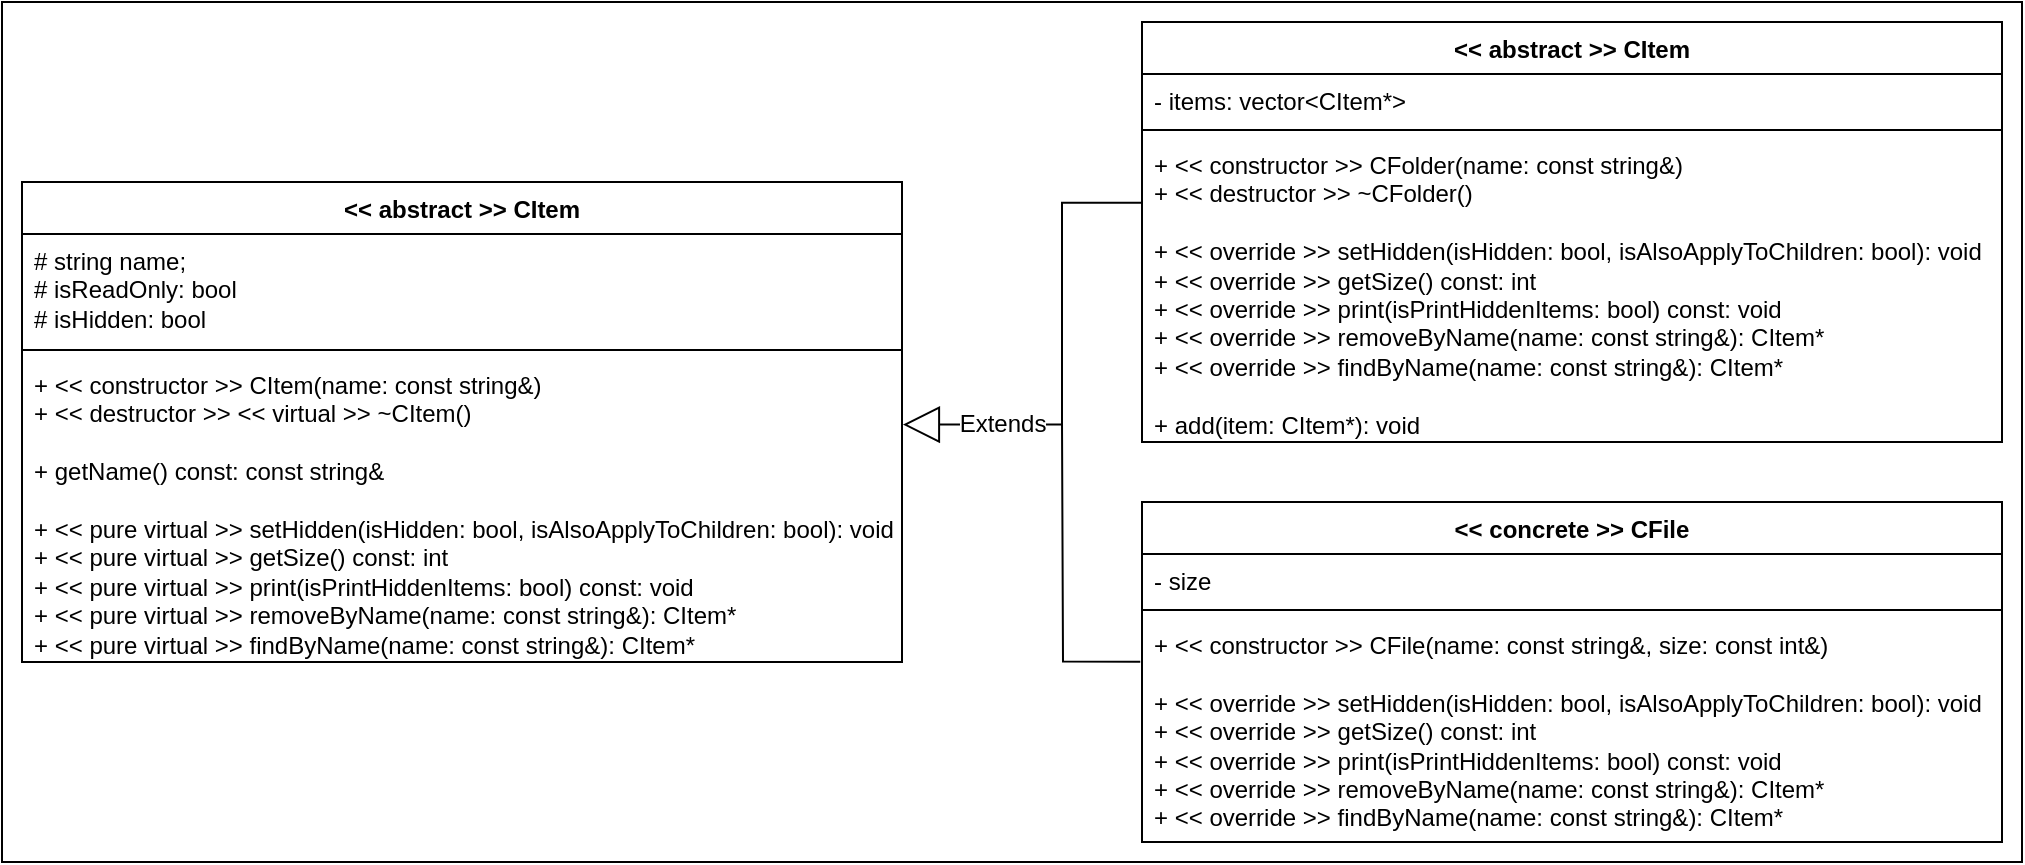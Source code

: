 <mxfile version="25.0.1">
  <diagram name="Page-1" id="BD9HjZo-UNFSozOiYbPd">
    <mxGraphModel dx="1311" dy="668" grid="1" gridSize="10" guides="1" tooltips="1" connect="1" arrows="1" fold="1" page="0" pageScale="1" pageWidth="850" pageHeight="1100" math="0" shadow="0">
      <root>
        <mxCell id="0" />
        <mxCell id="1" parent="0" />
        <mxCell id="niNAUfzjGcyj3JCjI-Az-15" value="" style="rounded=0;whiteSpace=wrap;html=1;" vertex="1" parent="1">
          <mxGeometry x="70" y="150" width="1010" height="430" as="geometry" />
        </mxCell>
        <mxCell id="aE7OrNvYg3WXwIMrBSVA-1" value="&amp;lt;&amp;lt; abstract &amp;gt;&amp;gt; CItem" style="swimlane;fontStyle=1;align=center;verticalAlign=top;childLayout=stackLayout;horizontal=1;startSize=26;horizontalStack=0;resizeParent=1;resizeParentMax=0;resizeLast=0;collapsible=1;marginBottom=0;whiteSpace=wrap;html=1;" parent="1" vertex="1">
          <mxGeometry x="80" y="240" width="440" height="240" as="geometry" />
        </mxCell>
        <mxCell id="aE7OrNvYg3WXwIMrBSVA-2" value="&lt;div&gt;# string name;&lt;/div&gt;&lt;div&gt;# isReadOnly:&amp;nbsp;&lt;span style=&quot;background-color: initial;&quot;&gt;bool&lt;/span&gt;&lt;span style=&quot;background-color: initial;&quot;&gt;&amp;nbsp;&lt;/span&gt;&lt;/div&gt;&lt;div&gt;# isHidden:&amp;nbsp;&lt;span style=&quot;background-color: initial;&quot;&gt;bool&lt;/span&gt;&lt;span style=&quot;background-color: initial;&quot;&gt;&amp;nbsp;&lt;/span&gt;&lt;/div&gt;" style="text;strokeColor=none;fillColor=none;align=left;verticalAlign=top;spacingLeft=4;spacingRight=4;overflow=hidden;rotatable=0;points=[[0,0.5],[1,0.5]];portConstraint=eastwest;whiteSpace=wrap;html=1;" parent="aE7OrNvYg3WXwIMrBSVA-1" vertex="1">
          <mxGeometry y="26" width="440" height="54" as="geometry" />
        </mxCell>
        <mxCell id="aE7OrNvYg3WXwIMrBSVA-3" value="" style="line;strokeWidth=1;fillColor=none;align=left;verticalAlign=middle;spacingTop=-1;spacingLeft=3;spacingRight=3;rotatable=0;labelPosition=right;points=[];portConstraint=eastwest;strokeColor=inherit;" parent="aE7OrNvYg3WXwIMrBSVA-1" vertex="1">
          <mxGeometry y="80" width="440" height="8" as="geometry" />
        </mxCell>
        <mxCell id="aE7OrNvYg3WXwIMrBSVA-4" value="&lt;div&gt;+ &amp;lt;&amp;lt; constructor &amp;gt;&amp;gt; CItem(name:&amp;nbsp;&lt;span style=&quot;background-color: initial;&quot;&gt;const string&amp;amp;&lt;/span&gt;&lt;span style=&quot;background-color: initial;&quot;&gt;)&lt;/span&gt;&lt;/div&gt;&lt;div&gt;+ &amp;lt;&amp;lt; destructor &amp;gt;&amp;gt; &amp;lt;&amp;lt; virtual &amp;gt;&amp;gt; ~CItem()&lt;/div&gt;&lt;div&gt;&lt;br&gt;&lt;/div&gt;&lt;div&gt;+ getName() const:&amp;nbsp;&lt;span style=&quot;background-color: initial;&quot;&gt;const string&amp;amp;&lt;/span&gt;&lt;/div&gt;&lt;div&gt;&amp;nbsp; &amp;nbsp;&amp;nbsp;&lt;/div&gt;&lt;div&gt;+ &amp;lt;&amp;lt; pure virtual &amp;gt;&amp;gt; setHidden(isHidden: bool, isAlsoApplyToChildren: bool): void&lt;/div&gt;&lt;div&gt;&lt;span style=&quot;background-color: initial;&quot;&gt;+ &amp;lt;&amp;lt; pure virtual &amp;gt;&amp;gt;&amp;nbsp;&lt;/span&gt;getSize() const: int&lt;/div&gt;&lt;div&gt;&lt;span style=&quot;background-color: initial;&quot;&gt;+ &amp;lt;&amp;lt; pure virtual &amp;gt;&amp;gt;&amp;nbsp;&lt;/span&gt;print(isPrintHiddenItems: bool) const: void&lt;/div&gt;&lt;div&gt;&lt;span style=&quot;background-color: initial;&quot;&gt;+ &amp;lt;&amp;lt; pure virtual &amp;gt;&amp;gt;&amp;nbsp;&lt;/span&gt;removeByName(name:&amp;nbsp;&lt;span style=&quot;background-color: initial;&quot;&gt;const string&amp;amp;&lt;/span&gt;&lt;span style=&quot;background-color: initial;&quot;&gt;):&amp;nbsp;&lt;/span&gt;&lt;span style=&quot;background-color: initial;&quot;&gt;CItem*&lt;/span&gt;&lt;span style=&quot;background-color: initial;&quot;&gt;&amp;nbsp;&lt;/span&gt;&lt;/div&gt;&lt;div&gt;&lt;span style=&quot;background-color: initial;&quot;&gt;+ &amp;lt;&amp;lt; pure virtual &amp;gt;&amp;gt;&amp;nbsp;&lt;/span&gt;findByName(name:&amp;nbsp;&lt;span style=&quot;background-color: initial;&quot;&gt;const string&amp;amp;&lt;/span&gt;&lt;span style=&quot;background-color: initial;&quot;&gt;):&amp;nbsp;&lt;/span&gt;&lt;span style=&quot;background-color: initial;&quot;&gt;CItem*&lt;/span&gt;&lt;span style=&quot;background-color: initial;&quot;&gt;&amp;nbsp;&lt;/span&gt;&lt;/div&gt;" style="text;strokeColor=none;fillColor=none;align=left;verticalAlign=top;spacingLeft=4;spacingRight=4;overflow=hidden;rotatable=0;points=[[0,0.5],[1,0.5]];portConstraint=eastwest;whiteSpace=wrap;html=1;" parent="aE7OrNvYg3WXwIMrBSVA-1" vertex="1">
          <mxGeometry y="88" width="440" height="152" as="geometry" />
        </mxCell>
        <mxCell id="niNAUfzjGcyj3JCjI-Az-1" value="&amp;lt;&amp;lt; concrete &amp;gt;&amp;gt; CFile" style="swimlane;fontStyle=1;align=center;verticalAlign=top;childLayout=stackLayout;horizontal=1;startSize=26;horizontalStack=0;resizeParent=1;resizeParentMax=0;resizeLast=0;collapsible=1;marginBottom=0;whiteSpace=wrap;html=1;" vertex="1" parent="1">
          <mxGeometry x="640" y="400" width="430" height="170" as="geometry" />
        </mxCell>
        <mxCell id="niNAUfzjGcyj3JCjI-Az-2" value="- size" style="text;strokeColor=none;fillColor=none;align=left;verticalAlign=top;spacingLeft=4;spacingRight=4;overflow=hidden;rotatable=0;points=[[0,0.5],[1,0.5]];portConstraint=eastwest;whiteSpace=wrap;html=1;" vertex="1" parent="niNAUfzjGcyj3JCjI-Az-1">
          <mxGeometry y="26" width="430" height="24" as="geometry" />
        </mxCell>
        <mxCell id="niNAUfzjGcyj3JCjI-Az-3" value="" style="line;strokeWidth=1;fillColor=none;align=left;verticalAlign=middle;spacingTop=-1;spacingLeft=3;spacingRight=3;rotatable=0;labelPosition=right;points=[];portConstraint=eastwest;strokeColor=inherit;" vertex="1" parent="niNAUfzjGcyj3JCjI-Az-1">
          <mxGeometry y="50" width="430" height="8" as="geometry" />
        </mxCell>
        <mxCell id="niNAUfzjGcyj3JCjI-Az-4" value="&lt;div&gt;+ &amp;lt;&amp;lt; constructor &amp;gt;&amp;gt; CFile(name:&amp;nbsp;&lt;span style=&quot;background-color: initial;&quot;&gt;const string&amp;amp;, size: const int&amp;amp;&lt;/span&gt;&lt;span style=&quot;background-color: initial;&quot;&gt;)&lt;/span&gt;&lt;/div&gt;&lt;div&gt;&lt;span style=&quot;background-color: initial;&quot;&gt;&amp;nbsp; &amp;nbsp;&amp;nbsp;&lt;/span&gt;&lt;/div&gt;&lt;div&gt;+ &amp;lt;&amp;lt; override &amp;gt;&amp;gt; setHidden(isHidden: bool, isAlsoApplyToChildren: bool): void&lt;/div&gt;&lt;div&gt;&lt;span style=&quot;background-color: initial;&quot;&gt;+ &amp;lt;&amp;lt;&amp;nbsp;&lt;/span&gt;&lt;span style=&quot;background-color: initial;&quot;&gt;override&lt;/span&gt;&lt;span style=&quot;background-color: initial;&quot;&gt;&amp;nbsp;&lt;/span&gt;&lt;span style=&quot;background-color: initial;&quot;&gt;&amp;gt;&amp;gt;&amp;nbsp;&lt;/span&gt;&lt;span style=&quot;background-color: initial;&quot;&gt;getSize() const: int&lt;/span&gt;&lt;/div&gt;&lt;div&gt;&lt;span style=&quot;background-color: initial;&quot;&gt;+ &amp;lt;&amp;lt;&amp;nbsp;&lt;/span&gt;&lt;span style=&quot;background-color: initial;&quot;&gt;override&lt;/span&gt;&lt;span style=&quot;background-color: initial;&quot;&gt;&amp;nbsp;&lt;/span&gt;&lt;span style=&quot;background-color: initial;&quot;&gt;&amp;gt;&amp;gt;&amp;nbsp;&lt;/span&gt;&lt;span style=&quot;background-color: initial;&quot;&gt;print(isPrintHiddenItems: bool) const: void&lt;/span&gt;&lt;/div&gt;&lt;div&gt;&lt;span style=&quot;background-color: initial;&quot;&gt;+ &amp;lt;&amp;lt;&amp;nbsp;&lt;/span&gt;&lt;span style=&quot;background-color: initial;&quot;&gt;override&lt;/span&gt;&lt;span style=&quot;background-color: initial;&quot;&gt;&amp;nbsp;&lt;/span&gt;&lt;span style=&quot;background-color: initial;&quot;&gt;&amp;gt;&amp;gt;&amp;nbsp;&lt;/span&gt;&lt;span style=&quot;background-color: initial;&quot;&gt;removeByName(name:&amp;nbsp;&lt;/span&gt;&lt;span style=&quot;background-color: initial;&quot;&gt;const string&amp;amp;&lt;/span&gt;&lt;span style=&quot;background-color: initial;&quot;&gt;):&amp;nbsp;&lt;/span&gt;&lt;span style=&quot;background-color: initial;&quot;&gt;CItem*&lt;/span&gt;&lt;span style=&quot;background-color: initial;&quot;&gt;&amp;nbsp;&lt;/span&gt;&lt;/div&gt;&lt;div&gt;&lt;span style=&quot;background-color: initial;&quot;&gt;+ &amp;lt;&amp;lt;&amp;nbsp;&lt;/span&gt;&lt;span style=&quot;background-color: initial;&quot;&gt;override&lt;/span&gt;&lt;span style=&quot;background-color: initial;&quot;&gt;&amp;nbsp;&lt;/span&gt;&lt;span style=&quot;background-color: initial;&quot;&gt;&amp;gt;&amp;gt;&amp;nbsp;&lt;/span&gt;&lt;span style=&quot;background-color: initial;&quot;&gt;findByName(name:&amp;nbsp;&lt;/span&gt;&lt;span style=&quot;background-color: initial;&quot;&gt;const string&amp;amp;&lt;/span&gt;&lt;span style=&quot;background-color: initial;&quot;&gt;):&amp;nbsp;&lt;/span&gt;&lt;span style=&quot;background-color: initial;&quot;&gt;CItem*&lt;/span&gt;&lt;span style=&quot;background-color: initial;&quot;&gt;&amp;nbsp;&lt;/span&gt;&lt;/div&gt;" style="text;strokeColor=none;fillColor=none;align=left;verticalAlign=top;spacingLeft=4;spacingRight=4;overflow=hidden;rotatable=0;points=[[0,0.5],[1,0.5]];portConstraint=eastwest;whiteSpace=wrap;html=1;" vertex="1" parent="niNAUfzjGcyj3JCjI-Az-1">
          <mxGeometry y="58" width="430" height="112" as="geometry" />
        </mxCell>
        <mxCell id="niNAUfzjGcyj3JCjI-Az-9" value="&amp;lt;&amp;lt; abstract &amp;gt;&amp;gt; CItem" style="swimlane;fontStyle=1;align=center;verticalAlign=top;childLayout=stackLayout;horizontal=1;startSize=26;horizontalStack=0;resizeParent=1;resizeParentMax=0;resizeLast=0;collapsible=1;marginBottom=0;whiteSpace=wrap;html=1;" vertex="1" parent="1">
          <mxGeometry x="640" y="160" width="430" height="210" as="geometry" />
        </mxCell>
        <mxCell id="niNAUfzjGcyj3JCjI-Az-10" value="- items: vector&amp;lt;CItem*&amp;gt;" style="text;strokeColor=none;fillColor=none;align=left;verticalAlign=top;spacingLeft=4;spacingRight=4;overflow=hidden;rotatable=0;points=[[0,0.5],[1,0.5]];portConstraint=eastwest;whiteSpace=wrap;html=1;" vertex="1" parent="niNAUfzjGcyj3JCjI-Az-9">
          <mxGeometry y="26" width="430" height="24" as="geometry" />
        </mxCell>
        <mxCell id="niNAUfzjGcyj3JCjI-Az-11" value="" style="line;strokeWidth=1;fillColor=none;align=left;verticalAlign=middle;spacingTop=-1;spacingLeft=3;spacingRight=3;rotatable=0;labelPosition=right;points=[];portConstraint=eastwest;strokeColor=inherit;" vertex="1" parent="niNAUfzjGcyj3JCjI-Az-9">
          <mxGeometry y="50" width="430" height="8" as="geometry" />
        </mxCell>
        <mxCell id="niNAUfzjGcyj3JCjI-Az-12" value="&lt;div&gt;+ &amp;lt;&amp;lt; constructor &amp;gt;&amp;gt; CFolder(name:&amp;nbsp;&lt;span style=&quot;background-color: initial;&quot;&gt;const string&amp;amp;&lt;/span&gt;&lt;span style=&quot;background-color: initial;&quot;&gt;)&lt;/span&gt;&lt;/div&gt;&lt;div&gt;+ &amp;lt;&amp;lt; destructor &amp;gt;&amp;gt; ~CFolder()&lt;/div&gt;&lt;div&gt;&lt;span style=&quot;background-color: initial;&quot;&gt;&amp;nbsp; &amp;nbsp;&amp;nbsp;&lt;/span&gt;&lt;/div&gt;&lt;div&gt;&lt;div&gt;+ &amp;lt;&amp;lt; override &amp;gt;&amp;gt; setHidden(isHidden: bool, isAlsoApplyToChildren: bool): void&lt;/div&gt;&lt;div&gt;&lt;span style=&quot;background-color: initial;&quot;&gt;+ &amp;lt;&amp;lt;&amp;nbsp;&lt;/span&gt;&lt;span style=&quot;background-color: initial;&quot;&gt;override&lt;/span&gt;&lt;span style=&quot;background-color: initial;&quot;&gt;&amp;nbsp;&lt;/span&gt;&lt;span style=&quot;background-color: initial;&quot;&gt;&amp;gt;&amp;gt;&amp;nbsp;&lt;/span&gt;&lt;span style=&quot;background-color: initial;&quot;&gt;getSize() const: int&lt;/span&gt;&lt;/div&gt;&lt;div&gt;&lt;span style=&quot;background-color: initial;&quot;&gt;+ &amp;lt;&amp;lt;&amp;nbsp;&lt;/span&gt;&lt;span style=&quot;background-color: initial;&quot;&gt;override&lt;/span&gt;&lt;span style=&quot;background-color: initial;&quot;&gt;&amp;nbsp;&lt;/span&gt;&lt;span style=&quot;background-color: initial;&quot;&gt;&amp;gt;&amp;gt;&amp;nbsp;&lt;/span&gt;&lt;span style=&quot;background-color: initial;&quot;&gt;print(isPrintHiddenItems: bool) const: void&lt;/span&gt;&lt;/div&gt;&lt;div&gt;&lt;span style=&quot;background-color: initial;&quot;&gt;+ &amp;lt;&amp;lt;&amp;nbsp;&lt;/span&gt;&lt;span style=&quot;background-color: initial;&quot;&gt;override&lt;/span&gt;&lt;span style=&quot;background-color: initial;&quot;&gt;&amp;nbsp;&lt;/span&gt;&lt;span style=&quot;background-color: initial;&quot;&gt;&amp;gt;&amp;gt;&amp;nbsp;&lt;/span&gt;&lt;span style=&quot;background-color: initial;&quot;&gt;removeByName(name:&amp;nbsp;&lt;/span&gt;&lt;span style=&quot;background-color: initial;&quot;&gt;const string&amp;amp;&lt;/span&gt;&lt;span style=&quot;background-color: initial;&quot;&gt;):&amp;nbsp;&lt;/span&gt;&lt;span style=&quot;background-color: initial;&quot;&gt;CItem*&lt;/span&gt;&lt;span style=&quot;background-color: initial;&quot;&gt;&amp;nbsp;&lt;/span&gt;&lt;/div&gt;&lt;div&gt;&lt;span style=&quot;background-color: initial;&quot;&gt;+ &amp;lt;&amp;lt;&amp;nbsp;&lt;/span&gt;&lt;span style=&quot;background-color: initial;&quot;&gt;override&lt;/span&gt;&lt;span style=&quot;background-color: initial;&quot;&gt;&amp;nbsp;&lt;/span&gt;&lt;span style=&quot;background-color: initial;&quot;&gt;&amp;gt;&amp;gt;&amp;nbsp;&lt;/span&gt;&lt;span style=&quot;background-color: initial;&quot;&gt;findByName(name:&amp;nbsp;&lt;/span&gt;&lt;span style=&quot;background-color: initial;&quot;&gt;const string&amp;amp;&lt;/span&gt;&lt;span style=&quot;background-color: initial;&quot;&gt;):&amp;nbsp;&lt;/span&gt;&lt;span style=&quot;background-color: initial;&quot;&gt;CItem*&lt;/span&gt;&lt;span style=&quot;background-color: initial;&quot;&gt;&amp;nbsp;&lt;/span&gt;&lt;/div&gt;&lt;/div&gt;&lt;div&gt;&lt;span style=&quot;background-color: initial;&quot;&gt;&lt;br&gt;&lt;/span&gt;&lt;/div&gt;&lt;div&gt;&lt;span style=&quot;background-color: initial;&quot;&gt;+ add(item: CItem*): void&lt;/span&gt;&lt;/div&gt;" style="text;strokeColor=none;fillColor=none;align=left;verticalAlign=top;spacingLeft=4;spacingRight=4;overflow=hidden;rotatable=0;points=[[0,0.5],[1,0.5]];portConstraint=eastwest;whiteSpace=wrap;html=1;" vertex="1" parent="niNAUfzjGcyj3JCjI-Az-9">
          <mxGeometry y="58" width="430" height="152" as="geometry" />
        </mxCell>
        <mxCell id="niNAUfzjGcyj3JCjI-Az-13" value="Extends" style="endArrow=block;endSize=16;endFill=0;html=1;rounded=0;fontSize=12;exitX=-0.001;exitY=0.213;exitDx=0;exitDy=0;entryX=1.001;entryY=0.219;entryDx=0;entryDy=0;entryPerimeter=0;exitPerimeter=0;edgeStyle=orthogonalEdgeStyle;" edge="1" parent="1" source="niNAUfzjGcyj3JCjI-Az-12" target="aE7OrNvYg3WXwIMrBSVA-4">
          <mxGeometry x="0.569" width="160" relative="1" as="geometry">
            <mxPoint x="490" y="400" as="sourcePoint" />
            <mxPoint x="650" y="400" as="targetPoint" />
            <Array as="points">
              <mxPoint x="600" y="250" />
              <mxPoint x="600" y="361" />
            </Array>
            <mxPoint as="offset" />
          </mxGeometry>
        </mxCell>
        <mxCell id="niNAUfzjGcyj3JCjI-Az-14" value="" style="endArrow=none;html=1;rounded=0;fontSize=12;startSize=8;endSize=8;entryX=-0.002;entryY=0.195;entryDx=0;entryDy=0;entryPerimeter=0;edgeStyle=orthogonalEdgeStyle;" edge="1" parent="1" target="niNAUfzjGcyj3JCjI-Az-4">
          <mxGeometry width="50" height="50" relative="1" as="geometry">
            <mxPoint x="600" y="360" as="sourcePoint" />
            <mxPoint x="590" y="410" as="targetPoint" />
          </mxGeometry>
        </mxCell>
      </root>
    </mxGraphModel>
  </diagram>
</mxfile>
